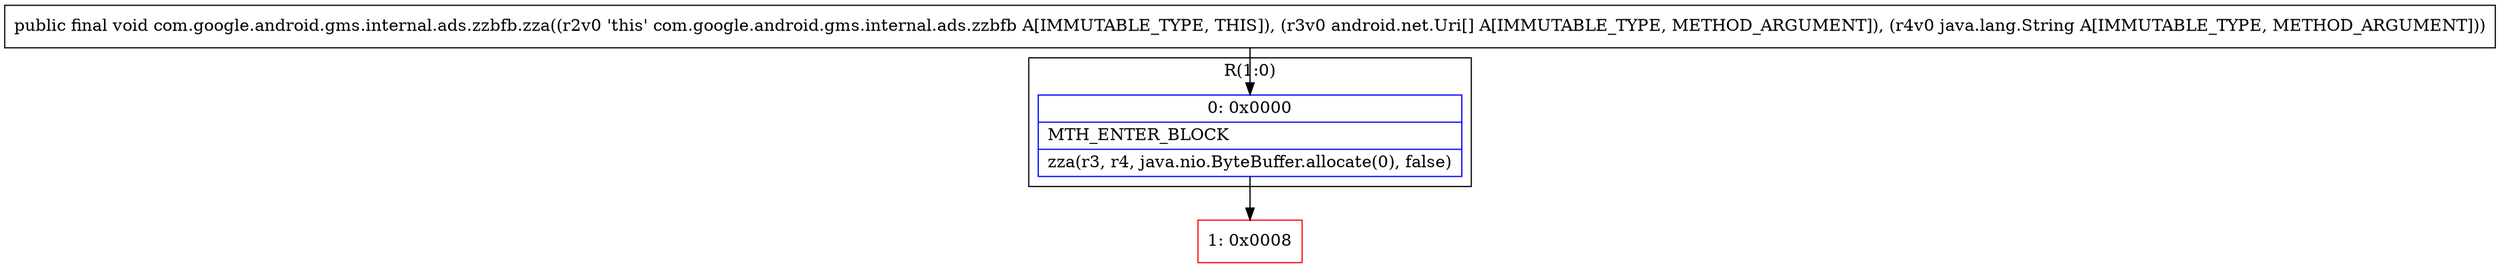 digraph "CFG forcom.google.android.gms.internal.ads.zzbfb.zza([Landroid\/net\/Uri;Ljava\/lang\/String;)V" {
subgraph cluster_Region_1309831992 {
label = "R(1:0)";
node [shape=record,color=blue];
Node_0 [shape=record,label="{0\:\ 0x0000|MTH_ENTER_BLOCK\l|zza(r3, r4, java.nio.ByteBuffer.allocate(0), false)\l}"];
}
Node_1 [shape=record,color=red,label="{1\:\ 0x0008}"];
MethodNode[shape=record,label="{public final void com.google.android.gms.internal.ads.zzbfb.zza((r2v0 'this' com.google.android.gms.internal.ads.zzbfb A[IMMUTABLE_TYPE, THIS]), (r3v0 android.net.Uri[] A[IMMUTABLE_TYPE, METHOD_ARGUMENT]), (r4v0 java.lang.String A[IMMUTABLE_TYPE, METHOD_ARGUMENT])) }"];
MethodNode -> Node_0;
Node_0 -> Node_1;
}

